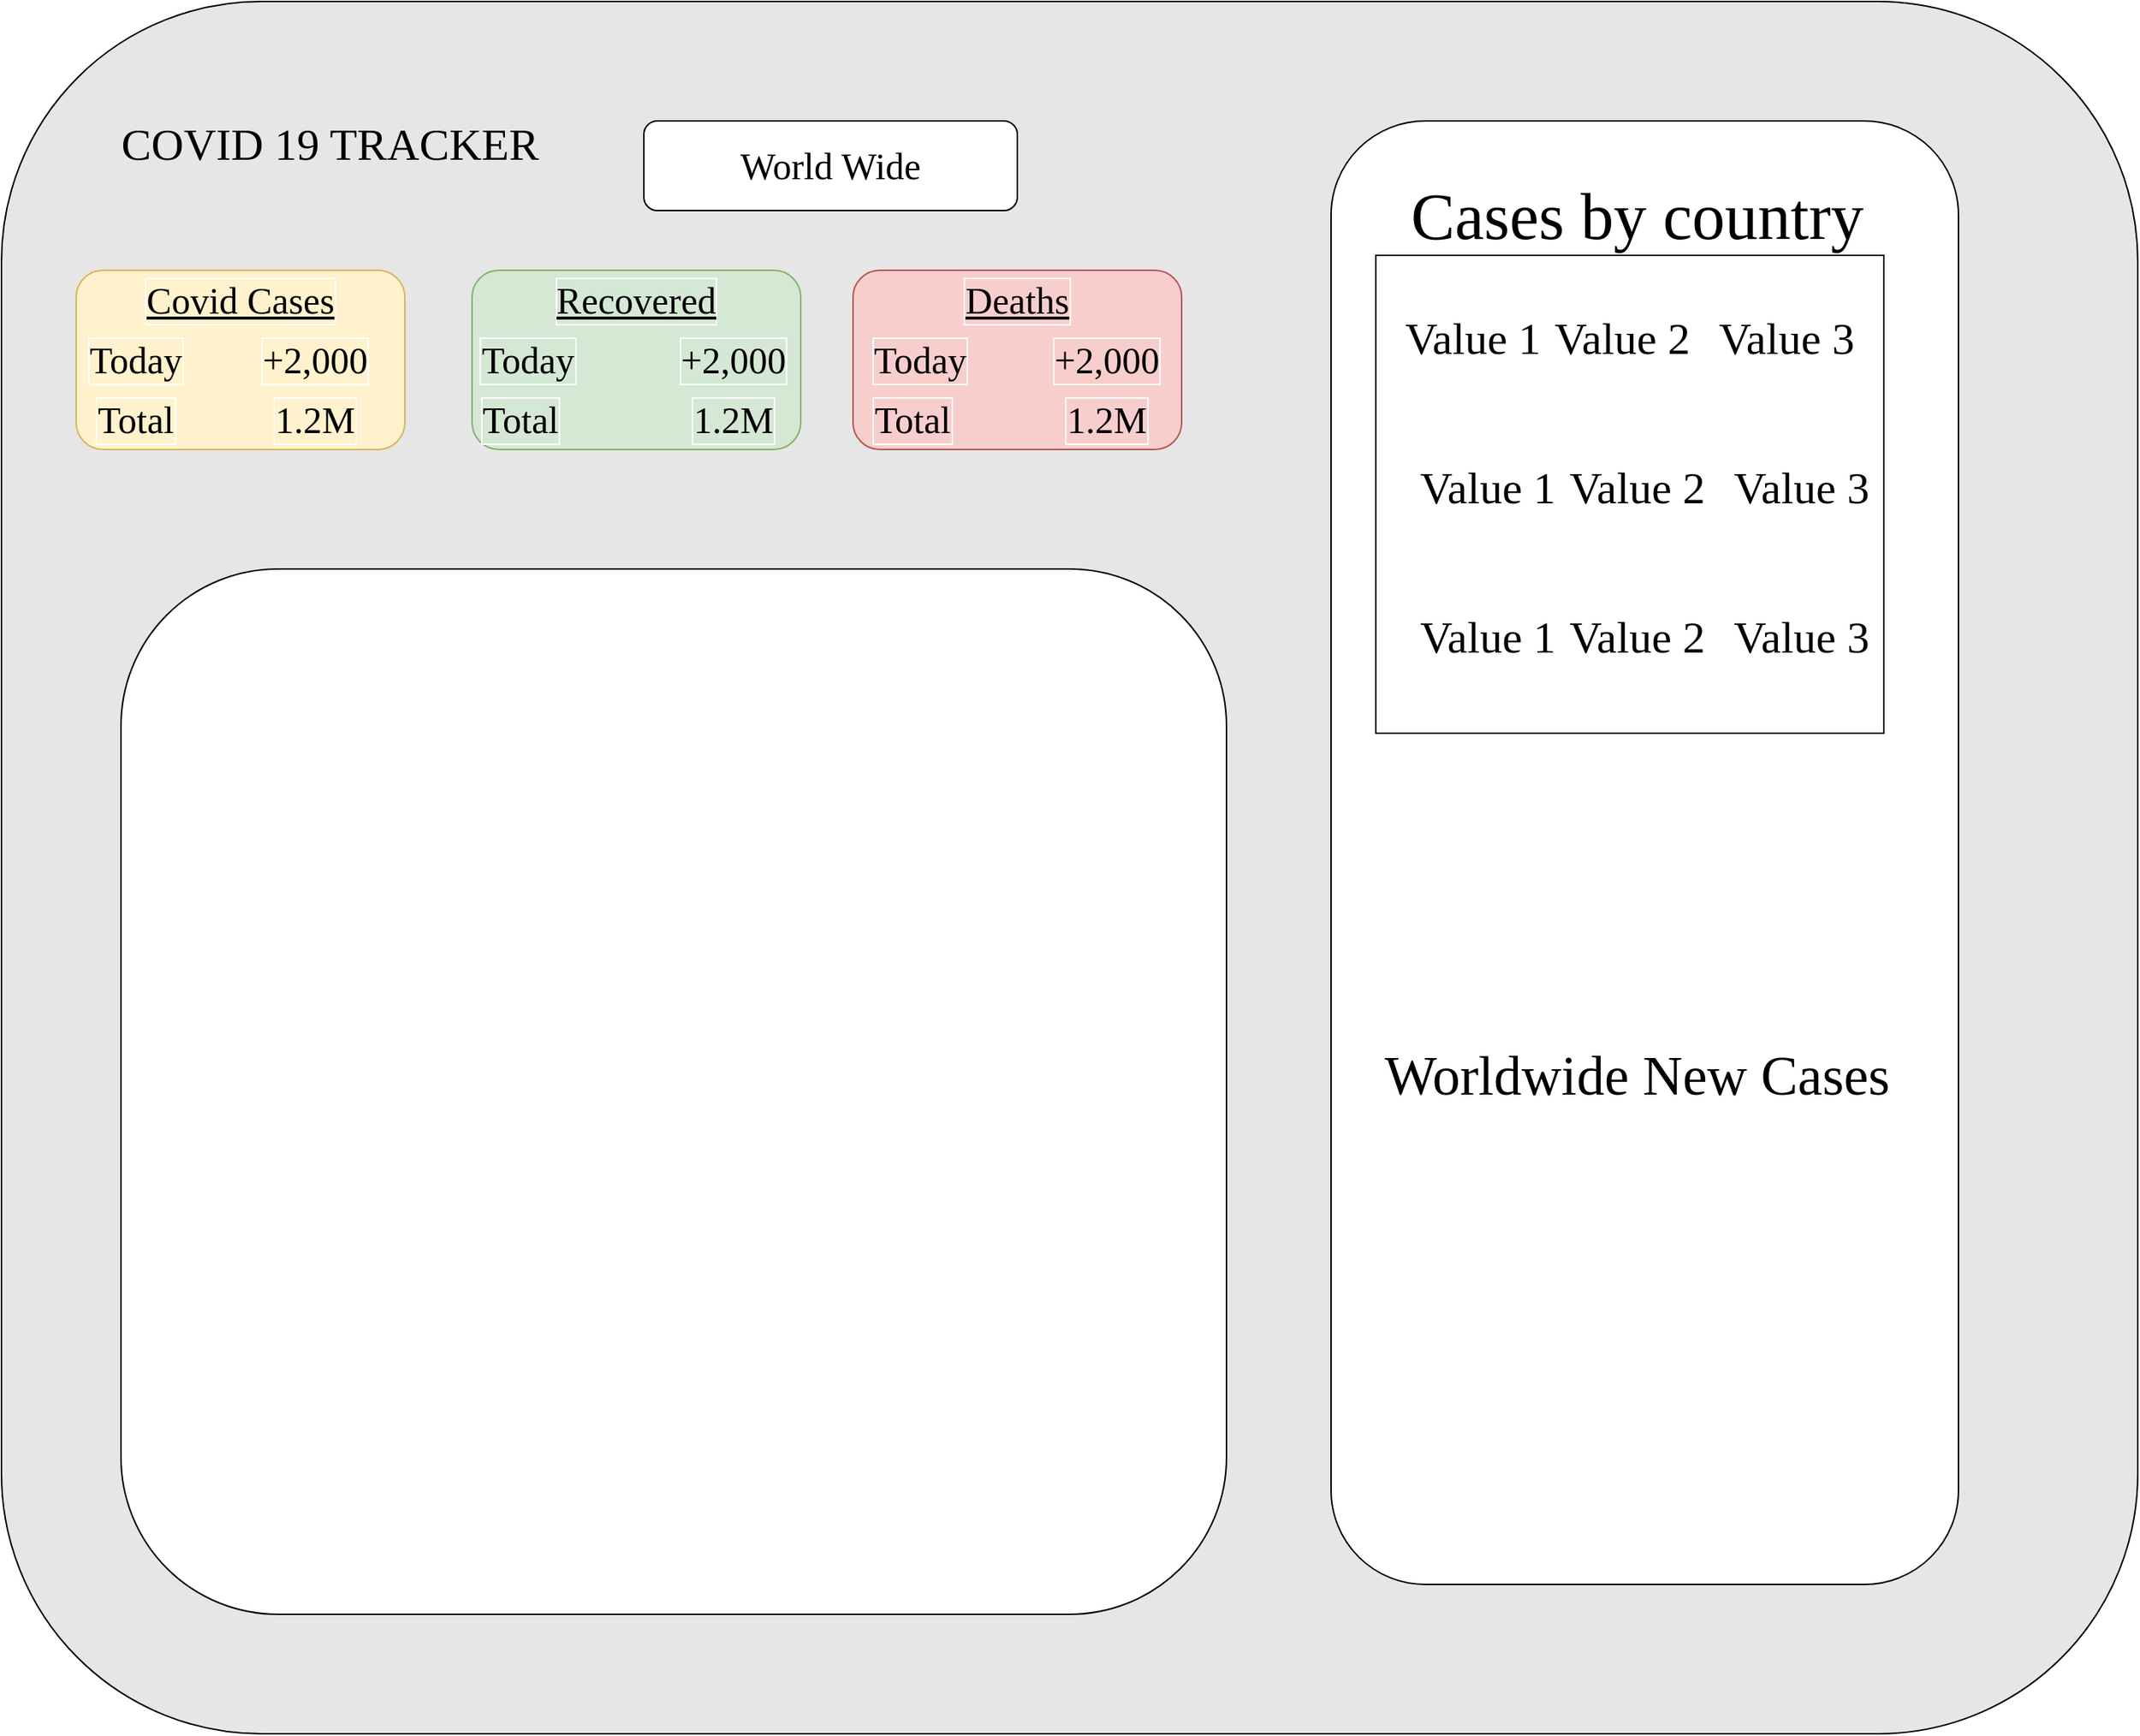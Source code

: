<mxfile version="16.1.0" type="device"><diagram id="ZKvh-huLs-qkR-anj6T0" name="Page-1"><mxGraphModel dx="1924" dy="2189" grid="1" gridSize="10" guides="1" tooltips="1" connect="1" arrows="1" fold="1" page="1" pageScale="1" pageWidth="850" pageHeight="1100" math="0" shadow="0"><root><mxCell id="0"/><mxCell id="1" parent="0"/><mxCell id="iNtaNBgOYk0Onr3JSt1c-1" value="" style="rounded=1;whiteSpace=wrap;html=1;labelBackgroundColor=none;verticalAlign=middle;labelBorderColor=#FFFFFF;fillColor=#E6E6E6;strokeColor=#000000;" vertex="1" parent="1"><mxGeometry y="-340" width="1430" height="1160" as="geometry"/></mxCell><mxCell id="iNtaNBgOYk0Onr3JSt1c-2" value="COVID 19 TRACKER" style="text;html=1;align=center;verticalAlign=middle;whiteSpace=wrap;rounded=0;fontFamily=Comic Sans MS;fontSize=30;" vertex="1" parent="1"><mxGeometry x="70" y="-260" width="300" height="30" as="geometry"/></mxCell><mxCell id="iNtaNBgOYk0Onr3JSt1c-5" value="" style="rounded=1;whiteSpace=wrap;html=1;labelBackgroundColor=#FFFFFF;labelBorderColor=default;fontFamily=Courier New;fontSize=24;fontColor=#000000;gradientColor=none;" vertex="1" parent="1"><mxGeometry x="430" y="-260" width="250" height="60" as="geometry"/></mxCell><mxCell id="iNtaNBgOYk0Onr3JSt1c-6" value="World Wide" style="text;html=1;strokeColor=none;fillColor=none;align=center;verticalAlign=middle;whiteSpace=wrap;rounded=0;labelBackgroundColor=none;labelBorderColor=none;fontFamily=Times New Roman;fontSize=25;fontColor=#000000;spacing=3;" vertex="1" parent="1"><mxGeometry x="430" y="-260" width="250" height="60" as="geometry"/></mxCell><mxCell id="iNtaNBgOYk0Onr3JSt1c-8" value="" style="rounded=1;whiteSpace=wrap;html=1;labelBackgroundColor=none;labelBorderColor=#FFFFFF;fontFamily=Times New Roman;fontSize=25;strokeColor=#d6b656;fillColor=#fff2cc;" vertex="1" parent="1"><mxGeometry x="50" y="-160" width="220" height="120" as="geometry"/></mxCell><mxCell id="iNtaNBgOYk0Onr3JSt1c-9" value="" style="rounded=1;whiteSpace=wrap;html=1;labelBackgroundColor=none;labelBorderColor=#FFFFFF;fontFamily=Times New Roman;fontSize=25;strokeColor=#82b366;fillColor=#d5e8d4;" vertex="1" parent="1"><mxGeometry x="315" y="-160" width="220" height="120" as="geometry"/></mxCell><mxCell id="iNtaNBgOYk0Onr3JSt1c-10" value="" style="rounded=1;whiteSpace=wrap;html=1;labelBackgroundColor=none;labelBorderColor=#FFFFFF;fontFamily=Times New Roman;fontSize=25;strokeColor=#b85450;fillColor=#f8cecc;" vertex="1" parent="1"><mxGeometry x="570" y="-160" width="220" height="120" as="geometry"/></mxCell><mxCell id="iNtaNBgOYk0Onr3JSt1c-11" value="Covid Cases" style="text;html=1;strokeColor=none;fillColor=none;align=center;verticalAlign=middle;whiteSpace=wrap;rounded=0;labelBackgroundColor=none;labelBorderColor=#FFFFFF;fontFamily=Times New Roman;fontSize=25;fontColor=#000000;fontStyle=4" vertex="1" parent="1"><mxGeometry x="50" y="-150" width="220" height="20" as="geometry"/></mxCell><mxCell id="iNtaNBgOYk0Onr3JSt1c-12" value="Today" style="text;html=1;strokeColor=none;fillColor=none;align=center;verticalAlign=middle;whiteSpace=wrap;rounded=0;labelBackgroundColor=none;labelBorderColor=#FFFFFF;fontFamily=Times New Roman;fontSize=25;fontColor=#000000;" vertex="1" parent="1"><mxGeometry x="50" y="-115" width="80" height="30" as="geometry"/></mxCell><mxCell id="iNtaNBgOYk0Onr3JSt1c-13" value="Total" style="text;html=1;strokeColor=none;fillColor=none;align=center;verticalAlign=middle;whiteSpace=wrap;rounded=0;labelBackgroundColor=none;labelBorderColor=#FFFFFF;fontFamily=Times New Roman;fontSize=25;fontColor=#000000;" vertex="1" parent="1"><mxGeometry x="50" y="-80" width="80" height="40" as="geometry"/></mxCell><mxCell id="iNtaNBgOYk0Onr3JSt1c-14" value="Recovered" style="text;html=1;strokeColor=none;fillColor=none;align=center;verticalAlign=middle;whiteSpace=wrap;rounded=0;labelBackgroundColor=none;labelBorderColor=#FFFFFF;fontFamily=Times New Roman;fontSize=25;fontColor=#000000;fontStyle=4" vertex="1" parent="1"><mxGeometry x="315" y="-150" width="220" height="20" as="geometry"/></mxCell><mxCell id="iNtaNBgOYk0Onr3JSt1c-15" value="Today" style="text;html=1;strokeColor=none;fillColor=none;align=center;verticalAlign=middle;whiteSpace=wrap;rounded=0;labelBackgroundColor=none;labelBorderColor=#FFFFFF;fontFamily=Times New Roman;fontSize=25;fontColor=#000000;" vertex="1" parent="1"><mxGeometry x="315" y="-115" width="75" height="30" as="geometry"/></mxCell><mxCell id="iNtaNBgOYk0Onr3JSt1c-16" value="Total" style="text;html=1;strokeColor=none;fillColor=none;align=center;verticalAlign=middle;whiteSpace=wrap;rounded=0;labelBackgroundColor=none;labelBorderColor=#FFFFFF;fontFamily=Times New Roman;fontSize=25;fontColor=#000000;" vertex="1" parent="1"><mxGeometry x="315" y="-80" width="65" height="40" as="geometry"/></mxCell><mxCell id="iNtaNBgOYk0Onr3JSt1c-20" value="Deaths" style="text;html=1;strokeColor=none;fillColor=none;align=center;verticalAlign=middle;whiteSpace=wrap;rounded=0;labelBackgroundColor=none;labelBorderColor=#FFFFFF;fontFamily=Times New Roman;fontSize=25;fontColor=#000000;fontStyle=4" vertex="1" parent="1"><mxGeometry x="570" y="-150" width="220" height="20" as="geometry"/></mxCell><mxCell id="iNtaNBgOYk0Onr3JSt1c-21" value="Today" style="text;html=1;strokeColor=none;fillColor=none;align=center;verticalAlign=middle;whiteSpace=wrap;rounded=0;labelBackgroundColor=none;labelBorderColor=#FFFFFF;fontFamily=Times New Roman;fontSize=25;fontColor=#000000;" vertex="1" parent="1"><mxGeometry x="570" y="-115" width="90" height="30" as="geometry"/></mxCell><mxCell id="iNtaNBgOYk0Onr3JSt1c-22" value="Total" style="text;html=1;strokeColor=none;fillColor=none;align=center;verticalAlign=middle;whiteSpace=wrap;rounded=0;labelBackgroundColor=none;labelBorderColor=#FFFFFF;fontFamily=Times New Roman;fontSize=25;fontColor=#000000;" vertex="1" parent="1"><mxGeometry x="570" y="-80" width="80" height="40" as="geometry"/></mxCell><mxCell id="iNtaNBgOYk0Onr3JSt1c-23" value="1.2M" style="text;html=1;strokeColor=none;fillColor=none;align=center;verticalAlign=middle;whiteSpace=wrap;rounded=0;labelBackgroundColor=none;labelBorderColor=#FFFFFF;fontFamily=Times New Roman;fontSize=25;fontColor=#000000;" vertex="1" parent="1"><mxGeometry x="180" y="-75" width="60" height="30" as="geometry"/></mxCell><mxCell id="iNtaNBgOYk0Onr3JSt1c-24" value="+2,000" style="text;html=1;strokeColor=none;fillColor=none;align=center;verticalAlign=middle;whiteSpace=wrap;rounded=0;labelBackgroundColor=none;labelBorderColor=#FFFFFF;fontFamily=Times New Roman;fontSize=25;fontColor=#000000;" vertex="1" parent="1"><mxGeometry x="180" y="-115" width="60" height="30" as="geometry"/></mxCell><mxCell id="iNtaNBgOYk0Onr3JSt1c-27" value="1.2M" style="text;html=1;strokeColor=none;fillColor=none;align=center;verticalAlign=middle;whiteSpace=wrap;rounded=0;labelBackgroundColor=none;labelBorderColor=#FFFFFF;fontFamily=Times New Roman;fontSize=25;fontColor=#000000;" vertex="1" parent="1"><mxGeometry x="460" y="-75" width="60" height="30" as="geometry"/></mxCell><mxCell id="iNtaNBgOYk0Onr3JSt1c-28" value="+2,000" style="text;html=1;strokeColor=none;fillColor=none;align=center;verticalAlign=middle;whiteSpace=wrap;rounded=0;labelBackgroundColor=none;labelBorderColor=#FFFFFF;fontFamily=Times New Roman;fontSize=25;fontColor=#000000;" vertex="1" parent="1"><mxGeometry x="460" y="-115" width="60" height="30" as="geometry"/></mxCell><mxCell id="iNtaNBgOYk0Onr3JSt1c-29" value="1.2M" style="text;html=1;strokeColor=none;fillColor=none;align=center;verticalAlign=middle;whiteSpace=wrap;rounded=0;labelBackgroundColor=none;labelBorderColor=#FFFFFF;fontFamily=Times New Roman;fontSize=25;fontColor=#000000;" vertex="1" parent="1"><mxGeometry x="710" y="-75" width="60" height="30" as="geometry"/></mxCell><mxCell id="iNtaNBgOYk0Onr3JSt1c-30" value="+2,000" style="text;html=1;strokeColor=none;fillColor=none;align=center;verticalAlign=middle;whiteSpace=wrap;rounded=0;labelBackgroundColor=none;labelBorderColor=#FFFFFF;fontFamily=Times New Roman;fontSize=25;fontColor=#000000;" vertex="1" parent="1"><mxGeometry x="710" y="-115" width="60" height="30" as="geometry"/></mxCell><mxCell id="iNtaNBgOYk0Onr3JSt1c-32" value="" style="rounded=1;whiteSpace=wrap;html=1;labelBackgroundColor=none;labelBorderColor=#FFFFFF;fontFamily=Times New Roman;fontSize=25;fontColor=#000000;strokeColor=#000000;fillColor=default;gradientColor=none;" vertex="1" parent="1"><mxGeometry x="890" y="-260" width="420" height="980" as="geometry"/></mxCell><mxCell id="iNtaNBgOYk0Onr3JSt1c-33" value="" style="rounded=1;whiteSpace=wrap;html=1;labelBackgroundColor=none;labelBorderColor=#FFFFFF;fontFamily=Times New Roman;fontSize=25;fontColor=#000000;strokeColor=#000000;fillColor=default;gradientColor=none;" vertex="1" parent="1"><mxGeometry x="80" y="40" width="740" height="700" as="geometry"/></mxCell><mxCell id="iNtaNBgOYk0Onr3JSt1c-36" value="" style="shape=image;html=1;verticalAlign=top;verticalLabelPosition=bottom;labelBackgroundColor=#ffffff;imageAspect=0;aspect=fixed;image=https://cdn4.iconfinder.com/data/icons/flatified/128/map.png;labelBorderColor=#FFFFFF;fontFamily=Times New Roman;fontSize=25;fontColor=#000000;strokeColor=#000000;fillColor=default;gradientColor=none;" vertex="1" parent="1"><mxGeometry x="230" y="160" width="440" height="440" as="geometry"/></mxCell><mxCell id="iNtaNBgOYk0Onr3JSt1c-37" value="Cases by country" style="text;html=1;strokeColor=none;fillColor=none;align=center;verticalAlign=middle;whiteSpace=wrap;rounded=0;labelBackgroundColor=none;labelBorderColor=#FFFFFF;fontFamily=Times New Roman;fontSize=44;fontColor=#000000;" vertex="1" parent="1"><mxGeometry x="890" y="-210" width="410" height="30" as="geometry"/></mxCell><mxCell id="iNtaNBgOYk0Onr3JSt1c-38" value="Worldwide New Cases" style="text;html=1;strokeColor=none;fillColor=none;align=center;verticalAlign=middle;whiteSpace=wrap;rounded=0;labelBackgroundColor=none;labelBorderColor=#FFFFFF;fontFamily=Times New Roman;fontSize=37;fontColor=#000000;" vertex="1" parent="1"><mxGeometry x="885" y="325" width="420" height="110" as="geometry"/></mxCell><mxCell id="iNtaNBgOYk0Onr3JSt1c-44" value="" style="shape=image;html=1;verticalAlign=top;verticalLabelPosition=bottom;labelBackgroundColor=#ffffff;imageAspect=0;aspect=fixed;image=https://cdn0.iconfinder.com/data/icons/maternity-and-pregnancy-2/512/135_chart_Analytics_graphs_market_schedule_time_trends-128.png;labelBorderColor=#FFFFFF;fontFamily=Times New Roman;fontSize=37;fontColor=#FF4242;strokeColor=#000000;fillColor=default;gradientColor=none;" vertex="1" parent="1"><mxGeometry x="880" y="366" width="430" height="430" as="geometry"/></mxCell><mxCell id="iNtaNBgOYk0Onr3JSt1c-45" value="" style="rounded=0;whiteSpace=wrap;html=1;labelBackgroundColor=#FFFFFF;labelBorderColor=#000000;fontFamily=Times New Roman;fontSize=37;fontColor=#FF4242;strokeColor=#000000;fillColor=default;gradientColor=none;direction=south;" vertex="1" parent="1"><mxGeometry x="920" y="-170" width="340" height="320" as="geometry"/></mxCell><mxCell id="iNtaNBgOYk0Onr3JSt1c-46" value="Value 1" style="text;html=1;strokeColor=none;fillColor=none;align=center;verticalAlign=middle;whiteSpace=wrap;rounded=0;labelBackgroundColor=none;labelBorderColor=none;fontFamily=Times New Roman;fontSize=30;fontColor=#000000;" vertex="1" parent="1"><mxGeometry x="910" y="-130" width="150" height="30" as="geometry"/></mxCell><mxCell id="iNtaNBgOYk0Onr3JSt1c-52" value="Value 2" style="text;html=1;strokeColor=none;fillColor=none;align=center;verticalAlign=middle;whiteSpace=wrap;rounded=0;labelBackgroundColor=none;labelBorderColor=none;fontFamily=Times New Roman;fontSize=30;fontColor=#000000;" vertex="1" parent="1"><mxGeometry x="1010" y="-130" width="150" height="30" as="geometry"/></mxCell><mxCell id="iNtaNBgOYk0Onr3JSt1c-55" value="Value 3" style="text;html=1;strokeColor=none;fillColor=none;align=center;verticalAlign=middle;whiteSpace=wrap;rounded=0;labelBackgroundColor=none;labelBorderColor=none;fontFamily=Times New Roman;fontSize=30;fontColor=#000000;" vertex="1" parent="1"><mxGeometry x="1120" y="-130" width="150" height="30" as="geometry"/></mxCell><mxCell id="iNtaNBgOYk0Onr3JSt1c-71" value="Value 1" style="text;html=1;strokeColor=none;fillColor=none;align=center;verticalAlign=middle;whiteSpace=wrap;rounded=0;labelBackgroundColor=none;labelBorderColor=none;fontFamily=Times New Roman;fontSize=30;fontColor=#000000;" vertex="1" parent="1"><mxGeometry x="920" y="-30" width="150" height="30" as="geometry"/></mxCell><mxCell id="iNtaNBgOYk0Onr3JSt1c-72" value="Value 2" style="text;html=1;strokeColor=none;fillColor=none;align=center;verticalAlign=middle;whiteSpace=wrap;rounded=0;labelBackgroundColor=none;labelBorderColor=none;fontFamily=Times New Roman;fontSize=30;fontColor=#000000;" vertex="1" parent="1"><mxGeometry x="1020" y="-30" width="150" height="30" as="geometry"/></mxCell><mxCell id="iNtaNBgOYk0Onr3JSt1c-73" value="Value 3" style="text;html=1;strokeColor=none;fillColor=none;align=center;verticalAlign=middle;whiteSpace=wrap;rounded=0;labelBackgroundColor=none;labelBorderColor=none;fontFamily=Times New Roman;fontSize=30;fontColor=#000000;" vertex="1" parent="1"><mxGeometry x="1130" y="-30" width="150" height="30" as="geometry"/></mxCell><mxCell id="iNtaNBgOYk0Onr3JSt1c-74" value="Value 1" style="text;html=1;strokeColor=none;fillColor=none;align=center;verticalAlign=middle;whiteSpace=wrap;rounded=0;labelBackgroundColor=none;labelBorderColor=none;fontFamily=Times New Roman;fontSize=30;fontColor=#000000;" vertex="1" parent="1"><mxGeometry x="920" y="70" width="150" height="30" as="geometry"/></mxCell><mxCell id="iNtaNBgOYk0Onr3JSt1c-75" value="Value 2" style="text;html=1;strokeColor=none;fillColor=none;align=center;verticalAlign=middle;whiteSpace=wrap;rounded=0;labelBackgroundColor=none;labelBorderColor=none;fontFamily=Times New Roman;fontSize=30;fontColor=#000000;" vertex="1" parent="1"><mxGeometry x="1020" y="70" width="150" height="30" as="geometry"/></mxCell><mxCell id="iNtaNBgOYk0Onr3JSt1c-76" value="Value 3" style="text;html=1;strokeColor=none;fillColor=none;align=center;verticalAlign=middle;whiteSpace=wrap;rounded=0;labelBackgroundColor=none;labelBorderColor=none;fontFamily=Times New Roman;fontSize=30;fontColor=#000000;" vertex="1" parent="1"><mxGeometry x="1130" y="70" width="150" height="30" as="geometry"/></mxCell></root></mxGraphModel></diagram></mxfile>